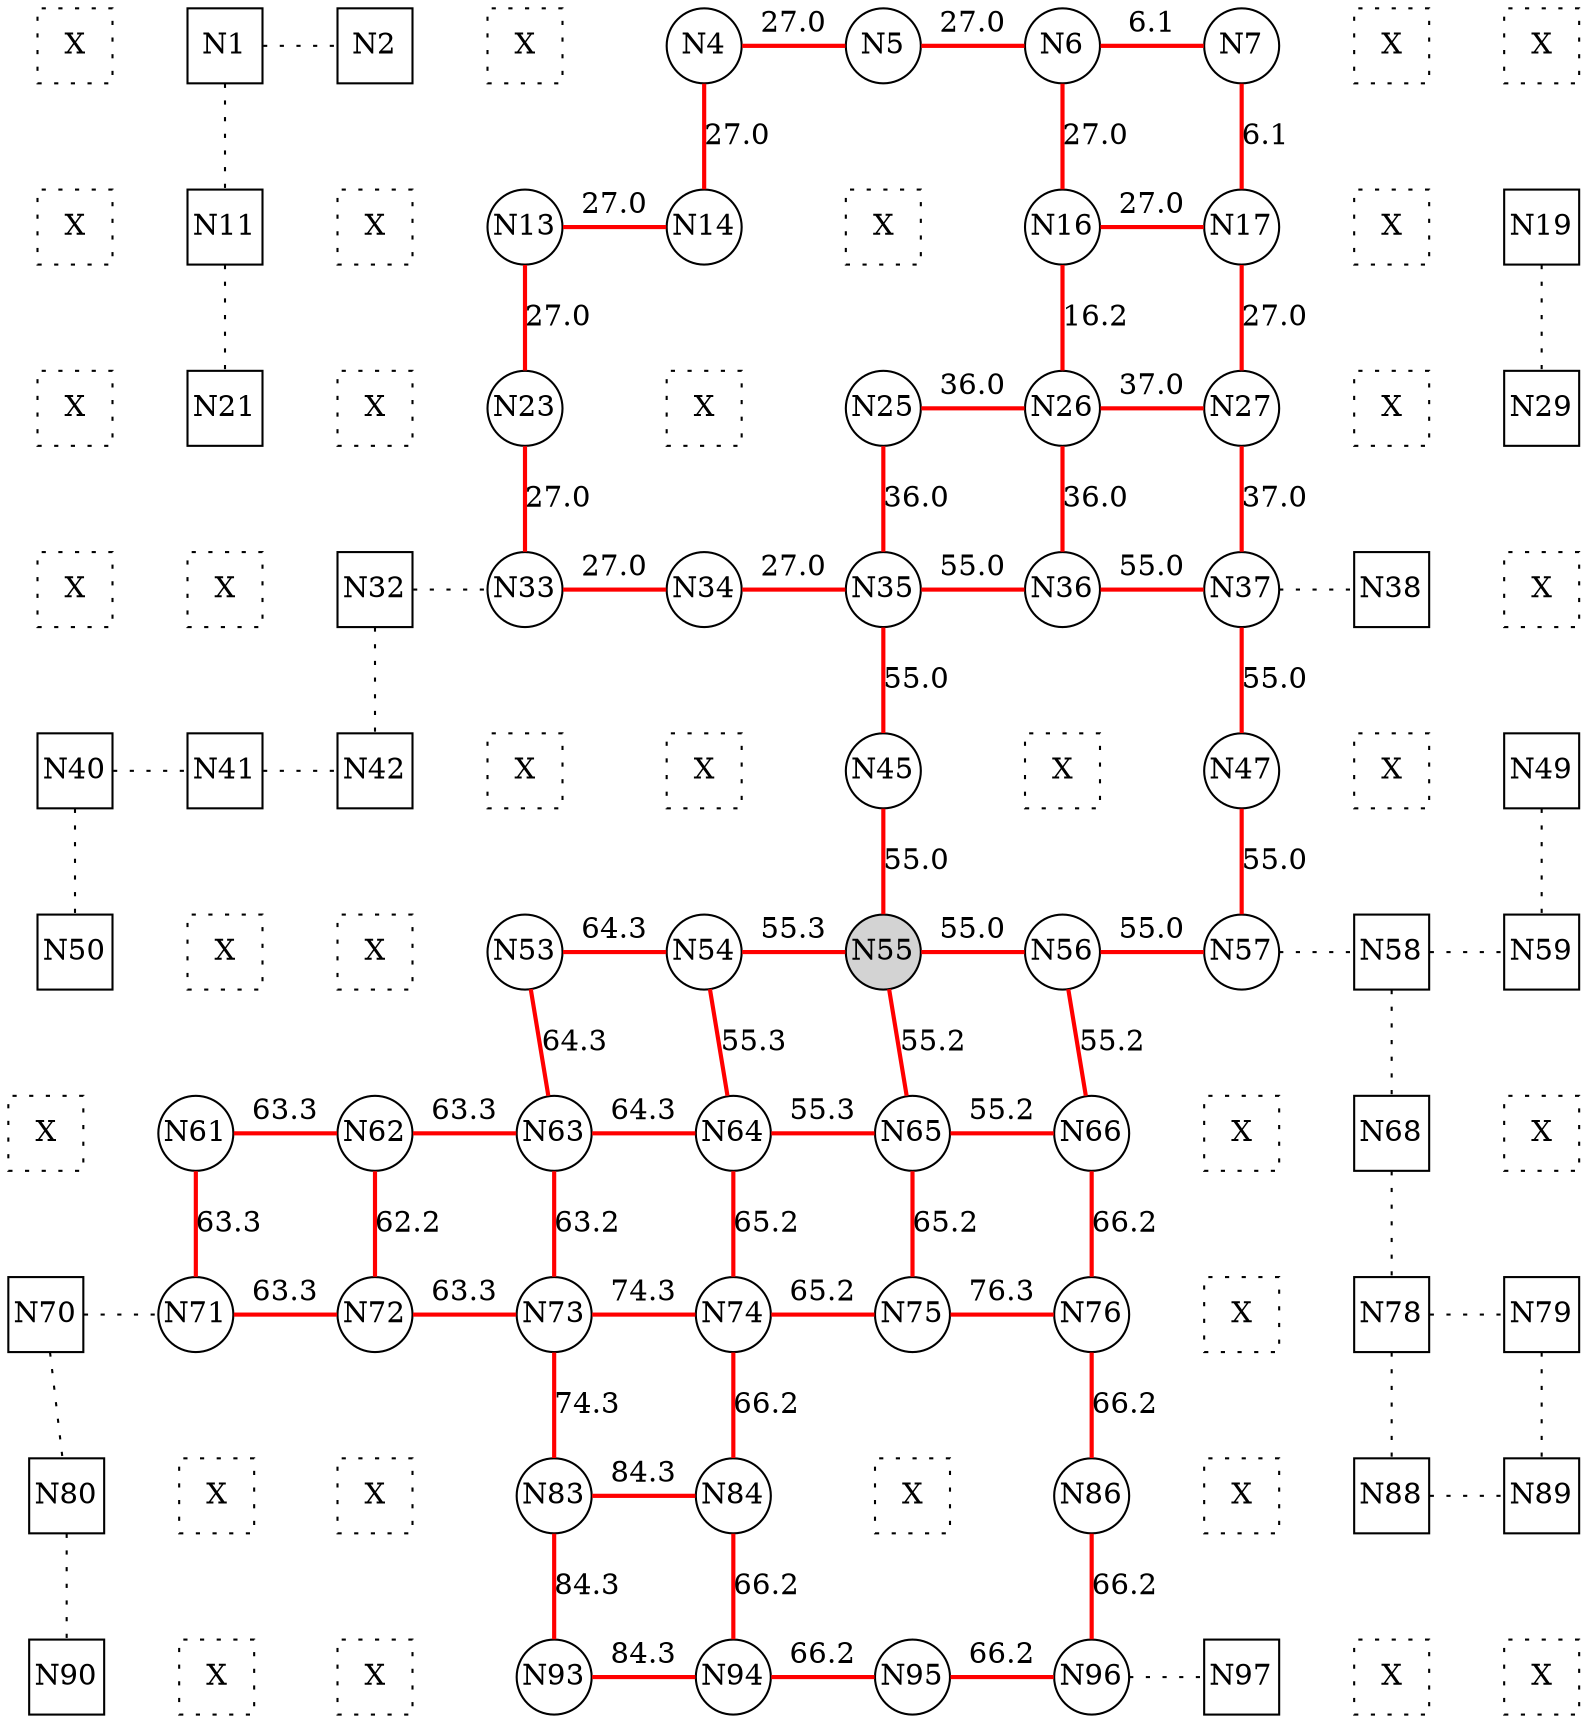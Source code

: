 
 digraph G { graph [layout=dot] 
 {rank=same; N0 [shape=square, style=dotted, fixedsize=true, label=X]; N1 [shape=square, fixedsize=true]; N2 [shape=square, fixedsize=true]; N3 [shape=square, style=dotted, fixedsize=true, label=X]; N4 [shape=circle, fixedsize=true]; N5 [shape=circle, fixedsize=true]; N6 [shape=circle, fixedsize=true]; N7 [shape=circle, fixedsize=true]; N8 [shape=square, style=dotted, fixedsize=true, label=X]; N9 [shape=square, style=dotted, fixedsize=true, label=X];  }
 {rank=same; N10 [shape=square, style=dotted, fixedsize=true, label=X]; N11 [shape=square, fixedsize=true]; N12 [shape=square, style=dotted, fixedsize=true, label=X]; N13 [shape=circle, fixedsize=true]; N14 [shape=circle, fixedsize=true]; N15 [shape=square, style=dotted, fixedsize=true, label=X]; N16 [shape=circle, fixedsize=true]; N17 [shape=circle, fixedsize=true]; N18 [shape=square, style=dotted, fixedsize=true, label=X]; N19 [shape=square, fixedsize=true];  }
 {rank=same; N20 [shape=square, style=dotted, fixedsize=true, label=X]; N21 [shape=square, fixedsize=true]; N22 [shape=square, style=dotted, fixedsize=true, label=X]; N23 [shape=circle, fixedsize=true]; N24 [shape=square, style=dotted, fixedsize=true, label=X]; N25 [shape=circle, fixedsize=true]; N26 [shape=circle, fixedsize=true]; N27 [shape=circle, fixedsize=true]; N28 [shape=square, style=dotted, fixedsize=true, label=X]; N29 [shape=square, fixedsize=true];  }
 {rank=same; N30 [shape=square, style=dotted, fixedsize=true, label=X]; N31 [shape=square, style=dotted, fixedsize=true, label=X]; N32 [shape=square, fixedsize=true]; N33 [shape=circle, fixedsize=true]; N34 [shape=circle, fixedsize=true]; N35 [shape=circle, fixedsize=true]; N36 [shape=circle, fixedsize=true]; N37 [shape=circle, fixedsize=true]; N38 [shape=square, fixedsize=true]; N39 [shape=square, style=dotted, fixedsize=true, label=X];  }
 {rank=same; N40 [shape=square, fixedsize=true]; N41 [shape=square, fixedsize=true]; N42 [shape=square, fixedsize=true]; N43 [shape=square, style=dotted, fixedsize=true, label=X]; N44 [shape=square, style=dotted, fixedsize=true, label=X]; N45 [shape=circle, fixedsize=true]; N46 [shape=square, style=dotted, fixedsize=true, label=X]; N47 [shape=circle, fixedsize=true]; N48 [shape=square, style=dotted, fixedsize=true, label=X]; N49 [shape=square, fixedsize=true];  }
 {rank=same; N50 [shape=square, fixedsize=true]; N51 [shape=square, style=dotted, fixedsize=true, label=X]; N52 [shape=square, style=dotted, fixedsize=true, label=X]; N53 [shape=circle, fixedsize=true]; N54 [shape=circle, fixedsize=true]; N55 [shape=circle, style=filled, fixedsize=true]; N56 [shape=circle, fixedsize=true]; N57 [shape=circle, fixedsize=true]; N58 [shape=square, fixedsize=true]; N59 [shape=square, fixedsize=true];  }
 {rank=same; N60 [shape=square, style=dotted, fixedsize=true, label=X]; N61 [shape=circle, fixedsize=true]; N62 [shape=circle, fixedsize=true]; N63 [shape=circle, fixedsize=true]; N64 [shape=circle, fixedsize=true]; N65 [shape=circle, fixedsize=true]; N66 [shape=circle, fixedsize=true]; N67 [shape=square, style=dotted, fixedsize=true, label=X]; N68 [shape=square, fixedsize=true]; N69 [shape=square, style=dotted, fixedsize=true, label=X];  }
 {rank=same; N70 [shape=square, fixedsize=true]; N71 [shape=circle, fixedsize=true]; N72 [shape=circle, fixedsize=true]; N73 [shape=circle, fixedsize=true]; N74 [shape=circle, fixedsize=true]; N75 [shape=circle, fixedsize=true]; N76 [shape=circle, fixedsize=true]; N77 [shape=square, style=dotted, fixedsize=true, label=X]; N78 [shape=square, fixedsize=true]; N79 [shape=square, fixedsize=true];  }
 {rank=same; N80 [shape=square, fixedsize=true]; N81 [shape=square, style=dotted, fixedsize=true, label=X]; N82 [shape=square, style=dotted, fixedsize=true, label=X]; N83 [shape=circle, fixedsize=true]; N84 [shape=circle, fixedsize=true]; N85 [shape=square, style=dotted, fixedsize=true, label=X]; N86 [shape=circle, fixedsize=true]; N87 [shape=square, style=dotted, fixedsize=true, label=X]; N88 [shape=square, fixedsize=true]; N89 [shape=square, fixedsize=true];  }
 {rank=same; N90 [shape=square, fixedsize=true]; N91 [shape=square, style=dotted, fixedsize=true, label=X]; N92 [shape=square, style=dotted, fixedsize=true, label=X]; N93 [shape=circle, fixedsize=true]; N94 [shape=circle, fixedsize=true]; N95 [shape=circle, fixedsize=true]; N96 [shape=circle, fixedsize=true]; N97 [shape=square, fixedsize=true]; N98 [shape=square, style=dotted, fixedsize=true, label=X]; N99 [shape=square, style=dotted, fixedsize=true, label=X];  }
N0->N1 [dir=none, style=invis, label=" "]
N1->N2 [dir=none, style=dotted, label=""]
N2->N3 [dir=none, style=invis, label=" "]
N3->N4 [dir=none, style=invis, label=" "]
N4->N5 [dir=none, color=red, style=bold, label="27.0"]
N5->N6 [dir=none, color=red, style=bold, label="27.0"]
N6->N7 [dir=none, color=red, style=bold, label="6.1"]
N7->N8 [dir=none, style=invis, label=" "]
N8->N9 [dir=none, style=invis, label=" "]
N10->N11 [dir=none, style=invis, label=" "]
N11->N12 [dir=none, style=invis, label=" "]
N12->N13 [dir=none, style=invis, label=" "]
N13->N14 [dir=none, color=red, style=bold, label="27.0"]
N14->N15 [dir=none, style=invis, label=" "]
N15->N16 [dir=none, style=invis, label=" "]
N16->N17 [dir=none, color=red, style=bold, label="27.0"]
N17->N18 [dir=none, style=invis, label=" "]
N18->N19 [dir=none, style=invis, label=" "]
N20->N21 [dir=none, style=invis, label=" "]
N21->N22 [dir=none, style=invis, label=" "]
N22->N23 [dir=none, style=invis, label=" "]
N23->N24 [dir=none, style=invis, label=" "]
N24->N25 [dir=none, style=invis, label=" "]
N25->N26 [dir=none, color=red, style=bold, label="36.0"]
N26->N27 [dir=none, color=red, style=bold, label="37.0"]
N27->N28 [dir=none, style=invis, label=" "]
N28->N29 [dir=none, style=invis, label=" "]
N30->N31 [dir=none, style=invis, label=" "]
N31->N32 [dir=none, style=invis, label=" "]
N32->N33 [dir=none, style=dotted, label=""]
N33->N34 [dir=none, color=red, style=bold, label="27.0"]
N34->N35 [dir=none, color=red, style=bold, label="27.0"]
N35->N36 [dir=none, color=red, style=bold, label="55.0"]
N36->N37 [dir=none, color=red, style=bold, label="55.0"]
N37->N38 [dir=none, style=dotted, label=""]
N38->N39 [dir=none, style=invis, label=" "]
N40->N41 [dir=none, style=dotted, label=""]
N41->N42 [dir=none, style=dotted, label=""]
N42->N43 [dir=none, style=invis, label=" "]
N43->N44 [dir=none, style=invis, label=" "]
N44->N45 [dir=none, style=invis, label=" "]
N45->N46 [dir=none, style=invis, label=" "]
N46->N47 [dir=none, style=invis, label=" "]
N47->N48 [dir=none, style=invis, label=" "]
N48->N49 [dir=none, style=invis, label=" "]
N50->N51 [dir=none, style=invis, label=" "]
N51->N52 [dir=none, style=invis, label=" "]
N52->N53 [dir=none, style=invis, label=" "]
N53->N54 [dir=none, color=red, style=bold, label="64.3"]
N54->N55 [dir=none, color=red, style=bold, label="55.3"]
N55->N56 [dir=none, color=red, style=bold, label="55.0"]
N56->N57 [dir=none, color=red, style=bold, label="55.0"]
N57->N58 [dir=none, style=dotted, label=""]
N58->N59 [dir=none, style=dotted, label=""]
N60->N61 [dir=none, style=invis, label=" "]
N61->N62 [dir=none, color=red, style=bold, label="63.3"]
N62->N63 [dir=none, color=red, style=bold, label="63.3"]
N63->N64 [dir=none, color=red, style=bold, label="64.3"]
N64->N65 [dir=none, color=red, style=bold, label="55.3"]
N65->N66 [dir=none, color=red, style=bold, label="55.2"]
N66->N67 [dir=none, style=invis, label=" "]
N67->N68 [dir=none, style=invis, label=" "]
N68->N69 [dir=none, style=invis, label=" "]
N70->N71 [dir=none, style=dotted, label=""]
N71->N72 [dir=none, color=red, style=bold, label="63.3"]
N72->N73 [dir=none, color=red, style=bold, label="63.3"]
N73->N74 [dir=none, color=red, style=bold, label="74.3"]
N74->N75 [dir=none, color=red, style=bold, label="65.2"]
N75->N76 [dir=none, color=red, style=bold, label="76.3"]
N76->N77 [dir=none, style=invis, label=" "]
N77->N78 [dir=none, style=invis, label=" "]
N78->N79 [dir=none, style=dotted, label=""]
N80->N81 [dir=none, style=invis, label=" "]
N81->N82 [dir=none, style=invis, label=" "]
N82->N83 [dir=none, style=invis, label=" "]
N83->N84 [dir=none, color=red, style=bold, label="84.3"]
N84->N85 [dir=none, style=invis, label=" "]
N85->N86 [dir=none, style=invis, label=" "]
N86->N87 [dir=none, style=invis, label=" "]
N87->N88 [dir=none, style=invis, label=" "]
N88->N89 [dir=none, style=dotted, label=""]
N90->N91 [dir=none, style=invis, label=" "]
N91->N92 [dir=none, style=invis, label=" "]
N92->N93 [dir=none, style=invis, label=" "]
N93->N94 [dir=none, color=red, style=bold, label="84.3"]
N94->N95 [dir=none, color=red, style=bold, label="66.2"]
N95->N96 [dir=none, color=red, style=bold, label="66.2"]
N96->N97 [dir=none, style=dotted, label=""]
N97->N98 [dir=none, style=invis, label=" "]
N98->N99 [dir=none, style=invis, label=" "]
N0->N10 [dir=none, style=invis, label=" "]
N10->N20 [dir=none, style=invis, label=" "]
N20->N30 [dir=none, style=invis, label=" "]
N30->N40 [dir=none, style=invis, label=" "]
N40->N50 [dir=none, style=dotted, label=""]
N50->N60 [dir=none, style=invis, label=" "]
N60->N70 [dir=none, style=invis, label=" "]
N70->N80 [dir=none, style=dotted, label=""]
N80->N90 [dir=none, style=dotted, label=""]
N1->N11 [dir=none, style=dotted, label=""]
N11->N21 [dir=none, style=dotted, label=""]
N21->N31 [dir=none, style=invis, label=" "]
N31->N41 [dir=none, style=invis, label=" "]
N41->N51 [dir=none, style=invis, label=" "]
N51->N61 [dir=none, style=invis, label=" "]
N61->N71 [dir=none, color=red, style=bold, label="63.3"]
N71->N81 [dir=none, style=invis, label=" "]
N81->N91 [dir=none, style=invis, label=" "]
N2->N12 [dir=none, style=invis, label=" "]
N12->N22 [dir=none, style=invis, label=" "]
N22->N32 [dir=none, style=invis, label=" "]
N32->N42 [dir=none, style=dotted, label=""]
N42->N52 [dir=none, style=invis, label=" "]
N52->N62 [dir=none, style=invis, label=" "]
N62->N72 [dir=none, color=red, style=bold, label="62.2"]
N72->N82 [dir=none, style=invis, label=" "]
N82->N92 [dir=none, style=invis, label=" "]
N3->N13 [dir=none, style=invis, label=" "]
N13->N23 [dir=none, color=red, style=bold, label="27.0"]
N23->N33 [dir=none, color=red, style=bold, label="27.0"]
N33->N43 [dir=none, style=invis, label=" "]
N43->N53 [dir=none, style=invis, label=" "]
N53->N63 [dir=none, color=red, style=bold, label="64.3"]
N63->N73 [dir=none, color=red, style=bold, label="63.2"]
N73->N83 [dir=none, color=red, style=bold, label="74.3"]
N83->N93 [dir=none, color=red, style=bold, label="84.3"]
N4->N14 [dir=none, color=red, style=bold, label="27.0"]
N14->N24 [dir=none, style=invis, label=" "]
N24->N34 [dir=none, style=invis, label=" "]
N34->N44 [dir=none, style=invis, label=" "]
N44->N54 [dir=none, style=invis, label=" "]
N54->N64 [dir=none, color=red, style=bold, label="55.3"]
N64->N74 [dir=none, color=red, style=bold, label="65.2"]
N74->N84 [dir=none, color=red, style=bold, label="66.2"]
N84->N94 [dir=none, color=red, style=bold, label="66.2"]
N5->N15 [dir=none, style=invis, label=" "]
N15->N25 [dir=none, style=invis, label=" "]
N25->N35 [dir=none, color=red, style=bold, label="36.0"]
N35->N45 [dir=none, color=red, style=bold, label="55.0"]
N45->N55 [dir=none, color=red, style=bold, label="55.0"]
N55->N65 [dir=none, color=red, style=bold, label="55.2"]
N65->N75 [dir=none, color=red, style=bold, label="65.2"]
N75->N85 [dir=none, style=invis, label=" "]
N85->N95 [dir=none, style=invis, label=" "]
N6->N16 [dir=none, color=red, style=bold, label="27.0"]
N16->N26 [dir=none, color=red, style=bold, label="16.2"]
N26->N36 [dir=none, color=red, style=bold, label="36.0"]
N36->N46 [dir=none, style=invis, label=" "]
N46->N56 [dir=none, style=invis, label=" "]
N56->N66 [dir=none, color=red, style=bold, label="55.2"]
N66->N76 [dir=none, color=red, style=bold, label="66.2"]
N76->N86 [dir=none, color=red, style=bold, label="66.2"]
N86->N96 [dir=none, color=red, style=bold, label="66.2"]
N7->N17 [dir=none, color=red, style=bold, label="6.1"]
N17->N27 [dir=none, color=red, style=bold, label="27.0"]
N27->N37 [dir=none, color=red, style=bold, label="37.0"]
N37->N47 [dir=none, color=red, style=bold, label="55.0"]
N47->N57 [dir=none, color=red, style=bold, label="55.0"]
N57->N67 [dir=none, style=invis, label=" "]
N67->N77 [dir=none, style=invis, label=" "]
N77->N87 [dir=none, style=invis, label=" "]
N87->N97 [dir=none, style=invis, label=" "]
N8->N18 [dir=none, style=invis, label=" "]
N18->N28 [dir=none, style=invis, label=" "]
N28->N38 [dir=none, style=invis, label=" "]
N38->N48 [dir=none, style=invis, label=" "]
N48->N58 [dir=none, style=invis, label=" "]
N58->N68 [dir=none, style=dotted, label=""]
N68->N78 [dir=none, style=dotted, label=""]
N78->N88 [dir=none, style=dotted, label=""]
N88->N98 [dir=none, style=invis, label=" "]
N9->N19 [dir=none, style=invis, label=" "]
N19->N29 [dir=none, style=dotted, label=""]
N29->N39 [dir=none, style=invis, label=" "]
N39->N49 [dir=none, style=invis, label=" "]
N49->N59 [dir=none, style=dotted, label=""]
N59->N69 [dir=none, style=invis, label=" "]
N69->N79 [dir=none, style=invis, label=" "]
N79->N89 [dir=none, style=dotted, label=""]
N89->N99 [dir=none, style=invis, label=" "]
 }